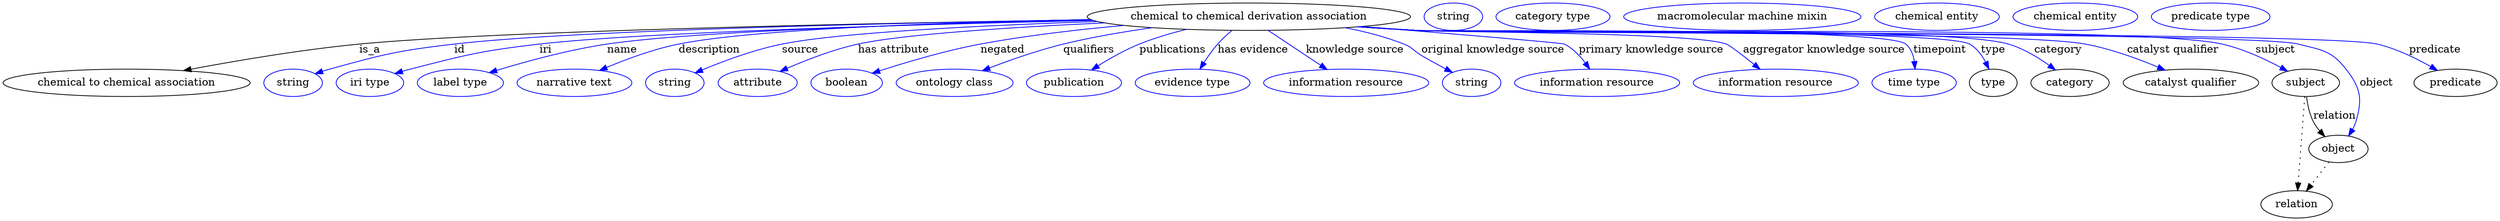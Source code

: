 digraph {
	graph [bb="0,0,3277.1,283"];
	node [label="\N"];
	"chemical to chemical derivation association"	[height=0.5,
		label="chemical to chemical derivation association",
		pos="1636.5,265",
		width=5.9036];
	"chemical to chemical association"	[height=0.5,
		pos="162.49,178",
		width=4.5135];
	"chemical to chemical derivation association" -> "chemical to chemical association"	[label=is_a,
		lp="482.49,221.5",
		pos="e,237.26,194.05 1428.8,261.07 1144.4,256.5 648.52,246.33 468.49,229 393.24,221.76 308.47,207.41 247.26,195.94"];
	id	[color=blue,
		height=0.5,
		label=string,
		pos="381.49,178",
		width=1.0652];
	"chemical to chemical derivation association" -> id	[color=blue,
		label=id,
		lp="600.49,221.5",
		pos="e,410.47,190.01 1428.9,261.09 1172,256.78 749.38,247.17 593.49,229 519.64,220.39 501.15,215.79 429.49,196 426.38,195.14 423.18,194.18 \
419.98,193.17",
		style=solid];
	iri	[color=blue,
		height=0.5,
		label="iri type",
		pos="482.49,178",
		width=1.2277];
	"chemical to chemical derivation association" -> iri	[color=blue,
		label=iri,
		lp="713.49,221.5",
		pos="e,515.39,190.22 1432.2,260 1201.6,254.83 840.91,244.6 705.49,229 629.02,220.19 610.04,215.12 535.49,196 532.11,195.13 528.63,194.17 \
525.14,193.16",
		style=solid];
	name	[color=blue,
		height=0.5,
		label="label type",
		pos="601.49,178",
		width=1.5707];
	"chemical to chemical derivation association" -> name	[color=blue,
		label=name,
		lp="814.49,221.5",
		pos="e,639.44,191.39 1430.6,260.44 1221.5,255.92 912.43,246.53 794.49,229 744.2,221.53 688.09,206.17 649.38,194.44",
		style=solid];
	description	[color=blue,
		height=0.5,
		label="narrative text",
		pos="751.49,178",
		width=2.0943];
	"chemical to chemical derivation association" -> description	[color=blue,
		label=description,
		lp="927.99,221.5",
		pos="e,784.19,194.25 1428,261.35 1243,257.7 986.93,249.11 887.49,229 854.98,222.43 819.9,209.37 793.5,198.24",
		style=solid];
	source	[color=blue,
		height=0.5,
		label=string,
		pos="883.49,178",
		width=1.0652];
	"chemical to chemical derivation association" -> source	[color=blue,
		label=source,
		lp="1047.5,221.5",
		pos="e,909.93,191.04 1437.2,258.71 1289.1,253.64 1099.9,244.41 1023.5,229 986.94,221.63 947.05,206.65 919.24,195",
		style=solid];
	"has attribute"	[color=blue,
		height=0.5,
		label=attribute,
		pos="991.49,178",
		width=1.4443];
	"chemical to chemical derivation association" -> "has attribute"	[color=blue,
		label="has attribute",
		lp="1169.5,221.5",
		pos="e,1020.6,193 1446.3,256.91 1326.1,251.3 1182.5,242.19 1122.5,229 1090.3,221.94 1055.6,208.38 1030,197.17",
		style=solid];
	negated	[color=blue,
		height=0.5,
		label=boolean,
		pos="1108.5,178",
		width=1.2999];
	"chemical to chemical derivation association" -> negated	[color=blue,
		label=negated,
		lp="1312.5,221.5",
		pos="e,1141.9,190.6 1472.2,253.53 1412.5,248.2 1344.6,240.36 1283.5,229 1237.8,220.52 1186.9,205.29 1151.8,193.86",
		style=solid];
	qualifiers	[color=blue,
		height=0.5,
		label="ontology class",
		pos="1249.5,178",
		width=2.1304];
	"chemical to chemical derivation association" -> qualifiers	[color=blue,
		label=qualifiers,
		lp="1426,221.5",
		pos="e,1285.9,193.95 1509.6,250.54 1471.6,245.25 1430.1,238.18 1392.5,229 1359.3,220.91 1323.1,208.18 1295.4,197.59",
		style=solid];
	publications	[color=blue,
		height=0.5,
		label=publication,
		pos="1406.5,178",
		width=1.7332];
	"chemical to chemical derivation association" -> publications	[color=blue,
		label=publications,
		lp="1536.5,221.5",
		pos="e,1429.6,194.94 1554.5,248.39 1533.9,243.3 1512.1,236.87 1492.5,229 1473.7,221.46 1454.2,210.36 1438.4,200.54",
		style=solid];
	"has evidence"	[color=blue,
		height=0.5,
		label="evidence type",
		pos="1562.5,178",
		width=2.0943];
	"chemical to chemical derivation association" -> "has evidence"	[color=blue,
		label="has evidence",
		lp="1642,221.5",
		pos="e,1572.1,196.05 1614.2,246.9 1607.8,241.51 1601.1,235.31 1595.5,229 1588.9,221.56 1582.6,212.72 1577.4,204.55",
		style=solid];
	"knowledge source"	[color=blue,
		height=0.5,
		label="information resource",
		pos="1764.5,178",
		width=3.015];
	"chemical to chemical derivation association" -> "knowledge source"	[color=blue,
		label="knowledge source",
		lp="1776,221.5",
		pos="e,1739.4,195.54 1661.8,247.08 1676.3,237.38 1694.9,224.99 1711.5,214 1717.7,209.85 1724.4,205.43 1730.8,201.18",
		style=solid];
	"original knowledge source"	[color=blue,
		height=0.5,
		label=string,
		pos="1929.5,178",
		width=1.0652];
	"chemical to chemical derivation association" -> "original knowledge source"	[color=blue,
		label="original knowledge source",
		lp="1957.5,221.5",
		pos="e,1904.1,191.77 1763.3,250.5 1789.4,245.45 1816.2,238.52 1840.5,229 1851.8,224.54 1853,220.2 1863.5,214 1873.6,208.05 1884.8,201.94 \
1895,196.52",
		style=solid];
	"primary knowledge source"	[color=blue,
		height=0.5,
		label="information resource",
		pos="2094.5,178",
		width=3.015];
	"chemical to chemical derivation association" -> "primary knowledge source"	[color=blue,
		label="primary knowledge source",
		lp="2165.5,221.5",
		pos="e,2084.8,196 1785.1,252.11 1902.9,242.59 2048.4,230.56 2051.5,229 2062.4,223.42 2071.7,213.74 2078.9,204.38",
		style=solid];
	"aggregator knowledge source"	[color=blue,
		height=0.5,
		label="information resource",
		pos="2329.5,178",
		width=3.015];
	"chemical to chemical derivation association" -> "aggregator knowledge source"	[color=blue,
		label="aggregator knowledge source",
		lp="2393,221.5",
		pos="e,2308.9,195.86 1784.2,252.02 1809,250.2 1834.5,248.45 1858.5,247 1903.6,244.28 2222.1,244.48 2264.5,229 2268.8,227.41 2285.6,214.49 \
2301,202.18",
		style=solid];
	timepoint	[color=blue,
		height=0.5,
		label="time type",
		pos="2511.5,178",
		width=1.5346];
	"chemical to chemical derivation association" -> timepoint	[color=blue,
		label=timepoint,
		lp="2545.5,221.5",
		pos="e,2512.7,196.09 1781.8,251.86 1807.3,250.01 1833.7,248.3 1858.5,247 1894.1,245.14 2473,251.74 2500.5,229 2507.2,223.44 2510.4,214.8 \
2511.8,206.25",
		style=solid];
	type	[height=0.5,
		pos="2615.5,178",
		width=0.86659];
	"chemical to chemical derivation association" -> type	[color=blue,
		label=type,
		lp="2615.5,221.5",
		pos="e,2609.8,196.12 1781.5,251.81 1807.1,249.97 1833.6,248.26 1858.5,247 1898.8,244.96 2549.5,249.06 2584.5,229 2593.7,223.72 2600.5,\
214.49 2605.4,205.39",
		style=solid];
	category	[height=0.5,
		pos="2716.5,178",
		width=1.4263];
	"chemical to chemical derivation association" -> category	[color=blue,
		label=category,
		lp="2701,221.5",
		pos="e,2697.3,194.96 1781.2,251.8 1806.9,249.95 1833.5,248.25 1858.5,247 1944.7,242.7 2552.7,253.54 2635.5,229 2654.8,223.27 2674.1,211.64 \
2689,201.04",
		style=solid];
	"catalyst qualifier"	[height=0.5,
		pos="2874.5,178",
		width=2.4734];
	"chemical to chemical derivation association" -> "catalyst qualifier"	[color=blue,
		label="catalyst qualifier",
		lp="2852,221.5",
		pos="e,2840.8,194.75 1780.9,251.76 1806.7,249.91 1833.4,248.22 1858.5,247 1955.9,242.27 2640.6,246.86 2736.5,229 2769.3,222.89 2804.6,\
209.96 2831.3,198.77",
		style=solid];
	subject	[height=0.5,
		pos="3025.5,178",
		width=1.2277];
	"chemical to chemical derivation association" -> subject	[color=blue,
		label=subject,
		lp="2986.5,221.5",
		pos="e,3001.8,193.34 1780.3,251.73 1806.3,249.87 1833.2,248.18 1858.5,247 1975.9,241.51 2801.8,255.06 2916.5,229 2943.5,222.85 2972,209.55 \
2993,198.21",
		style=solid];
	object	[height=0.5,
		pos="3068.5,91",
		width=1.0832];
	"chemical to chemical derivation association" -> object	[color=blue,
		label=object,
		lp="3118.5,178",
		pos="e,3081.9,108.09 1780,251.72 1806.1,249.86 1833.1,248.17 1858.5,247 1922.8,244.04 2954.2,245.06 3016.5,229 3046.7,221.21 3059.4,220.68 \
3078.5,196 3097.6,171.33 3100.4,156.9 3091.5,127 3090.5,123.55 3089,120.13 3087.2,116.85",
		style=solid];
	predicate	[height=0.5,
		pos="3222.5,178",
		width=1.5165];
	"chemical to chemical derivation association" -> predicate	[color=blue,
		label=predicate,
		lp="3195.5,221.5",
		pos="e,3198.6,194.32 1780,251.7 1806.1,249.83 1833.1,248.15 1858.5,247 1928.5,243.82 3051.3,245.18 3119.5,229 3144.4,223.09 3170.2,210.5 \
3189.8,199.43",
		style=solid];
	association_type	[color=blue,
		height=0.5,
		label=string,
		pos="1905.5,265",
		width=1.0652];
	association_category	[color=blue,
		height=0.5,
		label="category type",
		pos="2036.5,265",
		width=2.0762];
	"chemical to chemical derivation association_catalyst qualifier"	[color=blue,
		height=0.5,
		label="macromolecular machine mixin",
		pos="2285.5,265",
		width=4.3329];
	subject -> object	[label=relation,
		lp="3063.5,134.5",
		pos="e,3050.6,107.23 3026.6,159.55 3027.8,149.57 3030.3,137.07 3035.5,127 3037.7,122.68 3040.6,118.52 3043.8,114.66"];
	relation	[height=0.5,
		pos="3013.5,18",
		width=1.2999];
	subject -> relation	[pos="e,3014.8,36.188 3024.2,159.79 3022.1,132.48 3018,78.994 3015.6,46.38",
		style=dotted];
	"chemical to chemical derivation association_subject"	[color=blue,
		height=0.5,
		label="chemical entity",
		pos="2541.5,265",
		width=2.2748];
	object -> relation	[pos="e,3026.3,35.54 3056,73.889 3049.1,64.939 3040.3,53.617 3032.5,43.584",
		style=dotted];
	"chemical to chemical derivation association_object"	[color=blue,
		height=0.5,
		label="chemical entity",
		pos="2723.5,265",
		width=2.2748];
	"chemical to chemical derivation association_predicate"	[color=blue,
		height=0.5,
		label="predicate type",
		pos="2901.5,265",
		width=2.1665];
}
